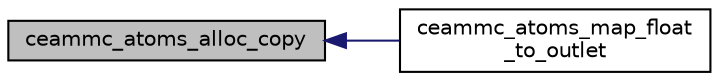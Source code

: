 digraph "ceammc_atoms_alloc_copy"
{
  edge [fontname="Helvetica",fontsize="10",labelfontname="Helvetica",labelfontsize="10"];
  node [fontname="Helvetica",fontsize="10",shape=record];
  rankdir="LR";
  Node1 [label="ceammc_atoms_alloc_copy",height=0.2,width=0.4,color="black", fillcolor="grey75", style="filled" fontcolor="black"];
  Node1 -> Node2 [dir="back",color="midnightblue",fontsize="10",style="solid",fontname="Helvetica"];
  Node2 [label="ceammc_atoms_map_float\l_to_outlet",height=0.2,width=0.4,color="black", fillcolor="white", style="filled",URL="$ceammc_8h.html#abbe0a8993a56a759e2ba120456254205"];
}
